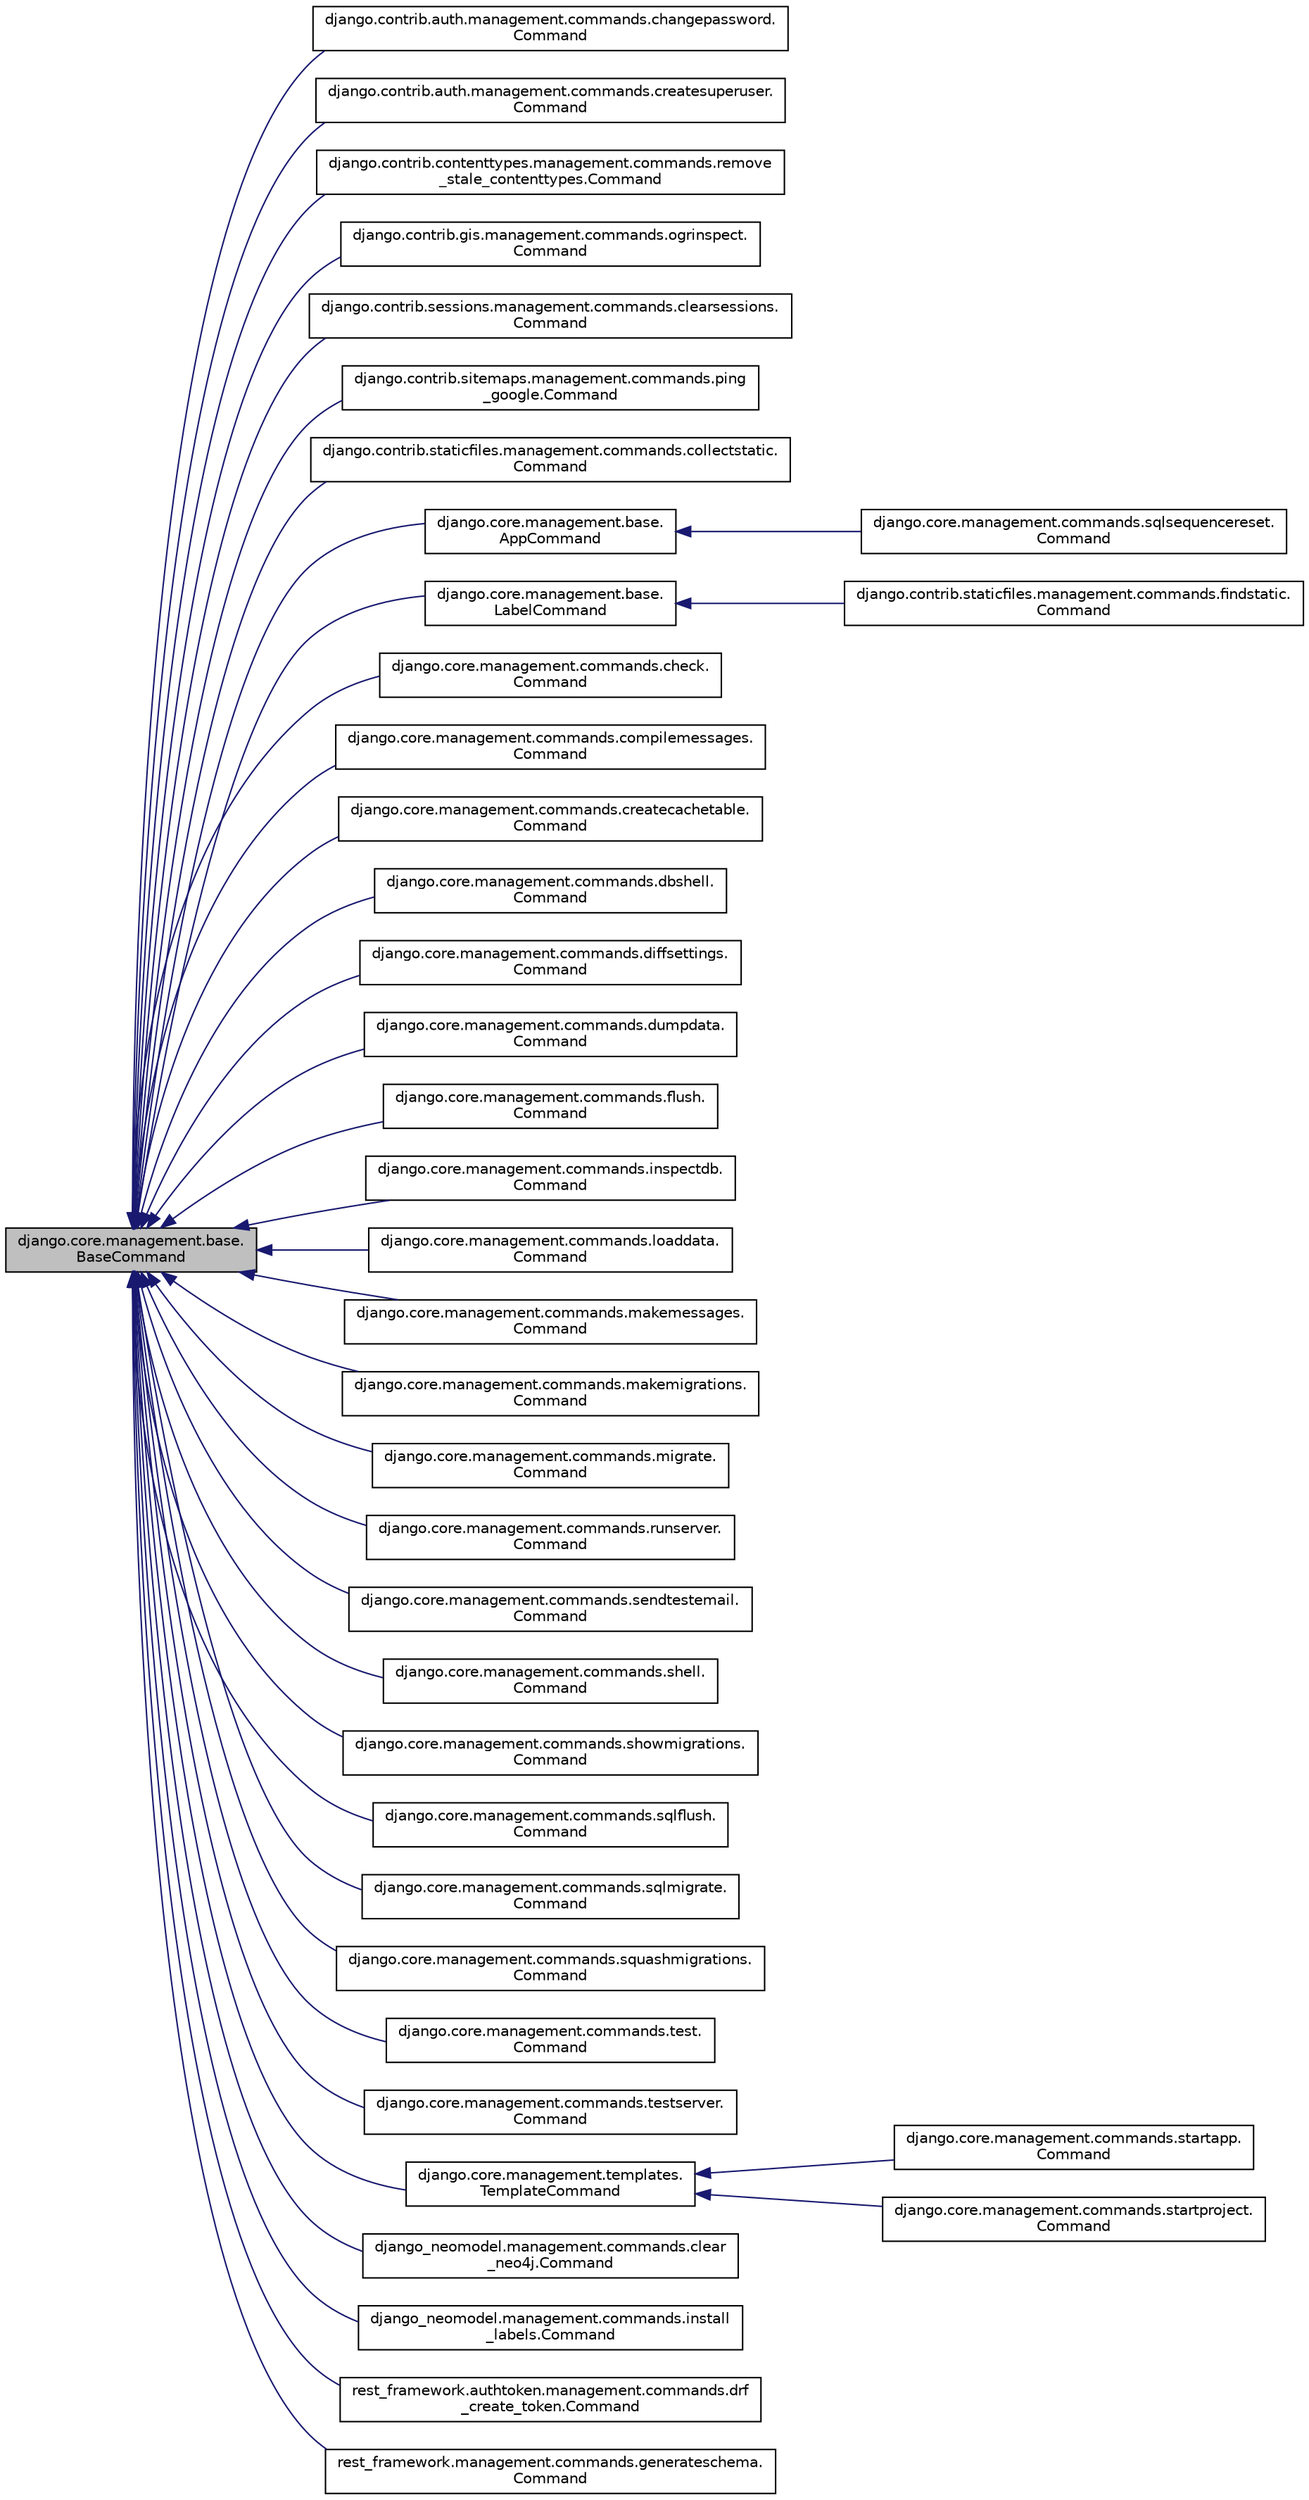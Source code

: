digraph "django.core.management.base.BaseCommand"
{
 // LATEX_PDF_SIZE
  edge [fontname="Helvetica",fontsize="10",labelfontname="Helvetica",labelfontsize="10"];
  node [fontname="Helvetica",fontsize="10",shape=record];
  rankdir="LR";
  Node1 [label="django.core.management.base.\lBaseCommand",height=0.2,width=0.4,color="black", fillcolor="grey75", style="filled", fontcolor="black",tooltip=" "];
  Node1 -> Node2 [dir="back",color="midnightblue",fontsize="10",style="solid",fontname="Helvetica"];
  Node2 [label="django.contrib.auth.management.commands.changepassword.\lCommand",height=0.2,width=0.4,color="black", fillcolor="white", style="filled",URL="$classdjango_1_1contrib_1_1auth_1_1management_1_1commands_1_1changepassword_1_1_command.html",tooltip=" "];
  Node1 -> Node3 [dir="back",color="midnightblue",fontsize="10",style="solid",fontname="Helvetica"];
  Node3 [label="django.contrib.auth.management.commands.createsuperuser.\lCommand",height=0.2,width=0.4,color="black", fillcolor="white", style="filled",URL="$classdjango_1_1contrib_1_1auth_1_1management_1_1commands_1_1createsuperuser_1_1_command.html",tooltip=" "];
  Node1 -> Node4 [dir="back",color="midnightblue",fontsize="10",style="solid",fontname="Helvetica"];
  Node4 [label="django.contrib.contenttypes.management.commands.remove\l_stale_contenttypes.Command",height=0.2,width=0.4,color="black", fillcolor="white", style="filled",URL="$classdjango_1_1contrib_1_1contenttypes_1_1management_1_1commands_1_1remove__stale__contenttypes_1_1_command.html",tooltip=" "];
  Node1 -> Node5 [dir="back",color="midnightblue",fontsize="10",style="solid",fontname="Helvetica"];
  Node5 [label="django.contrib.gis.management.commands.ogrinspect.\lCommand",height=0.2,width=0.4,color="black", fillcolor="white", style="filled",URL="$classdjango_1_1contrib_1_1gis_1_1management_1_1commands_1_1ogrinspect_1_1_command.html",tooltip=" "];
  Node1 -> Node6 [dir="back",color="midnightblue",fontsize="10",style="solid",fontname="Helvetica"];
  Node6 [label="django.contrib.sessions.management.commands.clearsessions.\lCommand",height=0.2,width=0.4,color="black", fillcolor="white", style="filled",URL="$classdjango_1_1contrib_1_1sessions_1_1management_1_1commands_1_1clearsessions_1_1_command.html",tooltip=" "];
  Node1 -> Node7 [dir="back",color="midnightblue",fontsize="10",style="solid",fontname="Helvetica"];
  Node7 [label="django.contrib.sitemaps.management.commands.ping\l_google.Command",height=0.2,width=0.4,color="black", fillcolor="white", style="filled",URL="$classdjango_1_1contrib_1_1sitemaps_1_1management_1_1commands_1_1ping__google_1_1_command.html",tooltip=" "];
  Node1 -> Node8 [dir="back",color="midnightblue",fontsize="10",style="solid",fontname="Helvetica"];
  Node8 [label="django.contrib.staticfiles.management.commands.collectstatic.\lCommand",height=0.2,width=0.4,color="black", fillcolor="white", style="filled",URL="$classdjango_1_1contrib_1_1staticfiles_1_1management_1_1commands_1_1collectstatic_1_1_command.html",tooltip=" "];
  Node1 -> Node9 [dir="back",color="midnightblue",fontsize="10",style="solid",fontname="Helvetica"];
  Node9 [label="django.core.management.base.\lAppCommand",height=0.2,width=0.4,color="black", fillcolor="white", style="filled",URL="$classdjango_1_1core_1_1management_1_1base_1_1_app_command.html",tooltip=" "];
  Node9 -> Node10 [dir="back",color="midnightblue",fontsize="10",style="solid",fontname="Helvetica"];
  Node10 [label="django.core.management.commands.sqlsequencereset.\lCommand",height=0.2,width=0.4,color="black", fillcolor="white", style="filled",URL="$classdjango_1_1core_1_1management_1_1commands_1_1sqlsequencereset_1_1_command.html",tooltip=" "];
  Node1 -> Node11 [dir="back",color="midnightblue",fontsize="10",style="solid",fontname="Helvetica"];
  Node11 [label="django.core.management.base.\lLabelCommand",height=0.2,width=0.4,color="black", fillcolor="white", style="filled",URL="$classdjango_1_1core_1_1management_1_1base_1_1_label_command.html",tooltip=" "];
  Node11 -> Node12 [dir="back",color="midnightblue",fontsize="10",style="solid",fontname="Helvetica"];
  Node12 [label="django.contrib.staticfiles.management.commands.findstatic.\lCommand",height=0.2,width=0.4,color="black", fillcolor="white", style="filled",URL="$classdjango_1_1contrib_1_1staticfiles_1_1management_1_1commands_1_1findstatic_1_1_command.html",tooltip=" "];
  Node1 -> Node13 [dir="back",color="midnightblue",fontsize="10",style="solid",fontname="Helvetica"];
  Node13 [label="django.core.management.commands.check.\lCommand",height=0.2,width=0.4,color="black", fillcolor="white", style="filled",URL="$classdjango_1_1core_1_1management_1_1commands_1_1check_1_1_command.html",tooltip=" "];
  Node1 -> Node14 [dir="back",color="midnightblue",fontsize="10",style="solid",fontname="Helvetica"];
  Node14 [label="django.core.management.commands.compilemessages.\lCommand",height=0.2,width=0.4,color="black", fillcolor="white", style="filled",URL="$classdjango_1_1core_1_1management_1_1commands_1_1compilemessages_1_1_command.html",tooltip=" "];
  Node1 -> Node15 [dir="back",color="midnightblue",fontsize="10",style="solid",fontname="Helvetica"];
  Node15 [label="django.core.management.commands.createcachetable.\lCommand",height=0.2,width=0.4,color="black", fillcolor="white", style="filled",URL="$classdjango_1_1core_1_1management_1_1commands_1_1createcachetable_1_1_command.html",tooltip=" "];
  Node1 -> Node16 [dir="back",color="midnightblue",fontsize="10",style="solid",fontname="Helvetica"];
  Node16 [label="django.core.management.commands.dbshell.\lCommand",height=0.2,width=0.4,color="black", fillcolor="white", style="filled",URL="$classdjango_1_1core_1_1management_1_1commands_1_1dbshell_1_1_command.html",tooltip=" "];
  Node1 -> Node17 [dir="back",color="midnightblue",fontsize="10",style="solid",fontname="Helvetica"];
  Node17 [label="django.core.management.commands.diffsettings.\lCommand",height=0.2,width=0.4,color="black", fillcolor="white", style="filled",URL="$classdjango_1_1core_1_1management_1_1commands_1_1diffsettings_1_1_command.html",tooltip=" "];
  Node1 -> Node18 [dir="back",color="midnightblue",fontsize="10",style="solid",fontname="Helvetica"];
  Node18 [label="django.core.management.commands.dumpdata.\lCommand",height=0.2,width=0.4,color="black", fillcolor="white", style="filled",URL="$classdjango_1_1core_1_1management_1_1commands_1_1dumpdata_1_1_command.html",tooltip=" "];
  Node1 -> Node19 [dir="back",color="midnightblue",fontsize="10",style="solid",fontname="Helvetica"];
  Node19 [label="django.core.management.commands.flush.\lCommand",height=0.2,width=0.4,color="black", fillcolor="white", style="filled",URL="$classdjango_1_1core_1_1management_1_1commands_1_1flush_1_1_command.html",tooltip=" "];
  Node1 -> Node20 [dir="back",color="midnightblue",fontsize="10",style="solid",fontname="Helvetica"];
  Node20 [label="django.core.management.commands.inspectdb.\lCommand",height=0.2,width=0.4,color="black", fillcolor="white", style="filled",URL="$classdjango_1_1core_1_1management_1_1commands_1_1inspectdb_1_1_command.html",tooltip=" "];
  Node1 -> Node21 [dir="back",color="midnightblue",fontsize="10",style="solid",fontname="Helvetica"];
  Node21 [label="django.core.management.commands.loaddata.\lCommand",height=0.2,width=0.4,color="black", fillcolor="white", style="filled",URL="$classdjango_1_1core_1_1management_1_1commands_1_1loaddata_1_1_command.html",tooltip=" "];
  Node1 -> Node22 [dir="back",color="midnightblue",fontsize="10",style="solid",fontname="Helvetica"];
  Node22 [label="django.core.management.commands.makemessages.\lCommand",height=0.2,width=0.4,color="black", fillcolor="white", style="filled",URL="$classdjango_1_1core_1_1management_1_1commands_1_1makemessages_1_1_command.html",tooltip=" "];
  Node1 -> Node23 [dir="back",color="midnightblue",fontsize="10",style="solid",fontname="Helvetica"];
  Node23 [label="django.core.management.commands.makemigrations.\lCommand",height=0.2,width=0.4,color="black", fillcolor="white", style="filled",URL="$classdjango_1_1core_1_1management_1_1commands_1_1makemigrations_1_1_command.html",tooltip=" "];
  Node1 -> Node24 [dir="back",color="midnightblue",fontsize="10",style="solid",fontname="Helvetica"];
  Node24 [label="django.core.management.commands.migrate.\lCommand",height=0.2,width=0.4,color="black", fillcolor="white", style="filled",URL="$classdjango_1_1core_1_1management_1_1commands_1_1migrate_1_1_command.html",tooltip=" "];
  Node1 -> Node25 [dir="back",color="midnightblue",fontsize="10",style="solid",fontname="Helvetica"];
  Node25 [label="django.core.management.commands.runserver.\lCommand",height=0.2,width=0.4,color="black", fillcolor="white", style="filled",URL="$classdjango_1_1core_1_1management_1_1commands_1_1runserver_1_1_command.html",tooltip=" "];
  Node1 -> Node26 [dir="back",color="midnightblue",fontsize="10",style="solid",fontname="Helvetica"];
  Node26 [label="django.core.management.commands.sendtestemail.\lCommand",height=0.2,width=0.4,color="black", fillcolor="white", style="filled",URL="$classdjango_1_1core_1_1management_1_1commands_1_1sendtestemail_1_1_command.html",tooltip=" "];
  Node1 -> Node27 [dir="back",color="midnightblue",fontsize="10",style="solid",fontname="Helvetica"];
  Node27 [label="django.core.management.commands.shell.\lCommand",height=0.2,width=0.4,color="black", fillcolor="white", style="filled",URL="$classdjango_1_1core_1_1management_1_1commands_1_1shell_1_1_command.html",tooltip=" "];
  Node1 -> Node28 [dir="back",color="midnightblue",fontsize="10",style="solid",fontname="Helvetica"];
  Node28 [label="django.core.management.commands.showmigrations.\lCommand",height=0.2,width=0.4,color="black", fillcolor="white", style="filled",URL="$classdjango_1_1core_1_1management_1_1commands_1_1showmigrations_1_1_command.html",tooltip=" "];
  Node1 -> Node29 [dir="back",color="midnightblue",fontsize="10",style="solid",fontname="Helvetica"];
  Node29 [label="django.core.management.commands.sqlflush.\lCommand",height=0.2,width=0.4,color="black", fillcolor="white", style="filled",URL="$classdjango_1_1core_1_1management_1_1commands_1_1sqlflush_1_1_command.html",tooltip=" "];
  Node1 -> Node30 [dir="back",color="midnightblue",fontsize="10",style="solid",fontname="Helvetica"];
  Node30 [label="django.core.management.commands.sqlmigrate.\lCommand",height=0.2,width=0.4,color="black", fillcolor="white", style="filled",URL="$classdjango_1_1core_1_1management_1_1commands_1_1sqlmigrate_1_1_command.html",tooltip=" "];
  Node1 -> Node31 [dir="back",color="midnightblue",fontsize="10",style="solid",fontname="Helvetica"];
  Node31 [label="django.core.management.commands.squashmigrations.\lCommand",height=0.2,width=0.4,color="black", fillcolor="white", style="filled",URL="$classdjango_1_1core_1_1management_1_1commands_1_1squashmigrations_1_1_command.html",tooltip=" "];
  Node1 -> Node32 [dir="back",color="midnightblue",fontsize="10",style="solid",fontname="Helvetica"];
  Node32 [label="django.core.management.commands.test.\lCommand",height=0.2,width=0.4,color="black", fillcolor="white", style="filled",URL="$classdjango_1_1core_1_1management_1_1commands_1_1test_1_1_command.html",tooltip=" "];
  Node1 -> Node33 [dir="back",color="midnightblue",fontsize="10",style="solid",fontname="Helvetica"];
  Node33 [label="django.core.management.commands.testserver.\lCommand",height=0.2,width=0.4,color="black", fillcolor="white", style="filled",URL="$classdjango_1_1core_1_1management_1_1commands_1_1testserver_1_1_command.html",tooltip=" "];
  Node1 -> Node34 [dir="back",color="midnightblue",fontsize="10",style="solid",fontname="Helvetica"];
  Node34 [label="django.core.management.templates.\lTemplateCommand",height=0.2,width=0.4,color="black", fillcolor="white", style="filled",URL="$classdjango_1_1core_1_1management_1_1templates_1_1_template_command.html",tooltip=" "];
  Node34 -> Node35 [dir="back",color="midnightblue",fontsize="10",style="solid",fontname="Helvetica"];
  Node35 [label="django.core.management.commands.startapp.\lCommand",height=0.2,width=0.4,color="black", fillcolor="white", style="filled",URL="$classdjango_1_1core_1_1management_1_1commands_1_1startapp_1_1_command.html",tooltip=" "];
  Node34 -> Node36 [dir="back",color="midnightblue",fontsize="10",style="solid",fontname="Helvetica"];
  Node36 [label="django.core.management.commands.startproject.\lCommand",height=0.2,width=0.4,color="black", fillcolor="white", style="filled",URL="$classdjango_1_1core_1_1management_1_1commands_1_1startproject_1_1_command.html",tooltip=" "];
  Node1 -> Node37 [dir="back",color="midnightblue",fontsize="10",style="solid",fontname="Helvetica"];
  Node37 [label="django_neomodel.management.commands.clear\l_neo4j.Command",height=0.2,width=0.4,color="black", fillcolor="white", style="filled",URL="$classdjango__neomodel_1_1management_1_1commands_1_1clear__neo4j_1_1_command.html",tooltip=" "];
  Node1 -> Node38 [dir="back",color="midnightblue",fontsize="10",style="solid",fontname="Helvetica"];
  Node38 [label="django_neomodel.management.commands.install\l_labels.Command",height=0.2,width=0.4,color="black", fillcolor="white", style="filled",URL="$classdjango__neomodel_1_1management_1_1commands_1_1install__labels_1_1_command.html",tooltip=" "];
  Node1 -> Node39 [dir="back",color="midnightblue",fontsize="10",style="solid",fontname="Helvetica"];
  Node39 [label="rest_framework.authtoken.management.commands.drf\l_create_token.Command",height=0.2,width=0.4,color="black", fillcolor="white", style="filled",URL="$classrest__framework_1_1authtoken_1_1management_1_1commands_1_1drf__create__token_1_1_command.html",tooltip=" "];
  Node1 -> Node40 [dir="back",color="midnightblue",fontsize="10",style="solid",fontname="Helvetica"];
  Node40 [label="rest_framework.management.commands.generateschema.\lCommand",height=0.2,width=0.4,color="black", fillcolor="white", style="filled",URL="$classrest__framework_1_1management_1_1commands_1_1generateschema_1_1_command.html",tooltip=" "];
}
